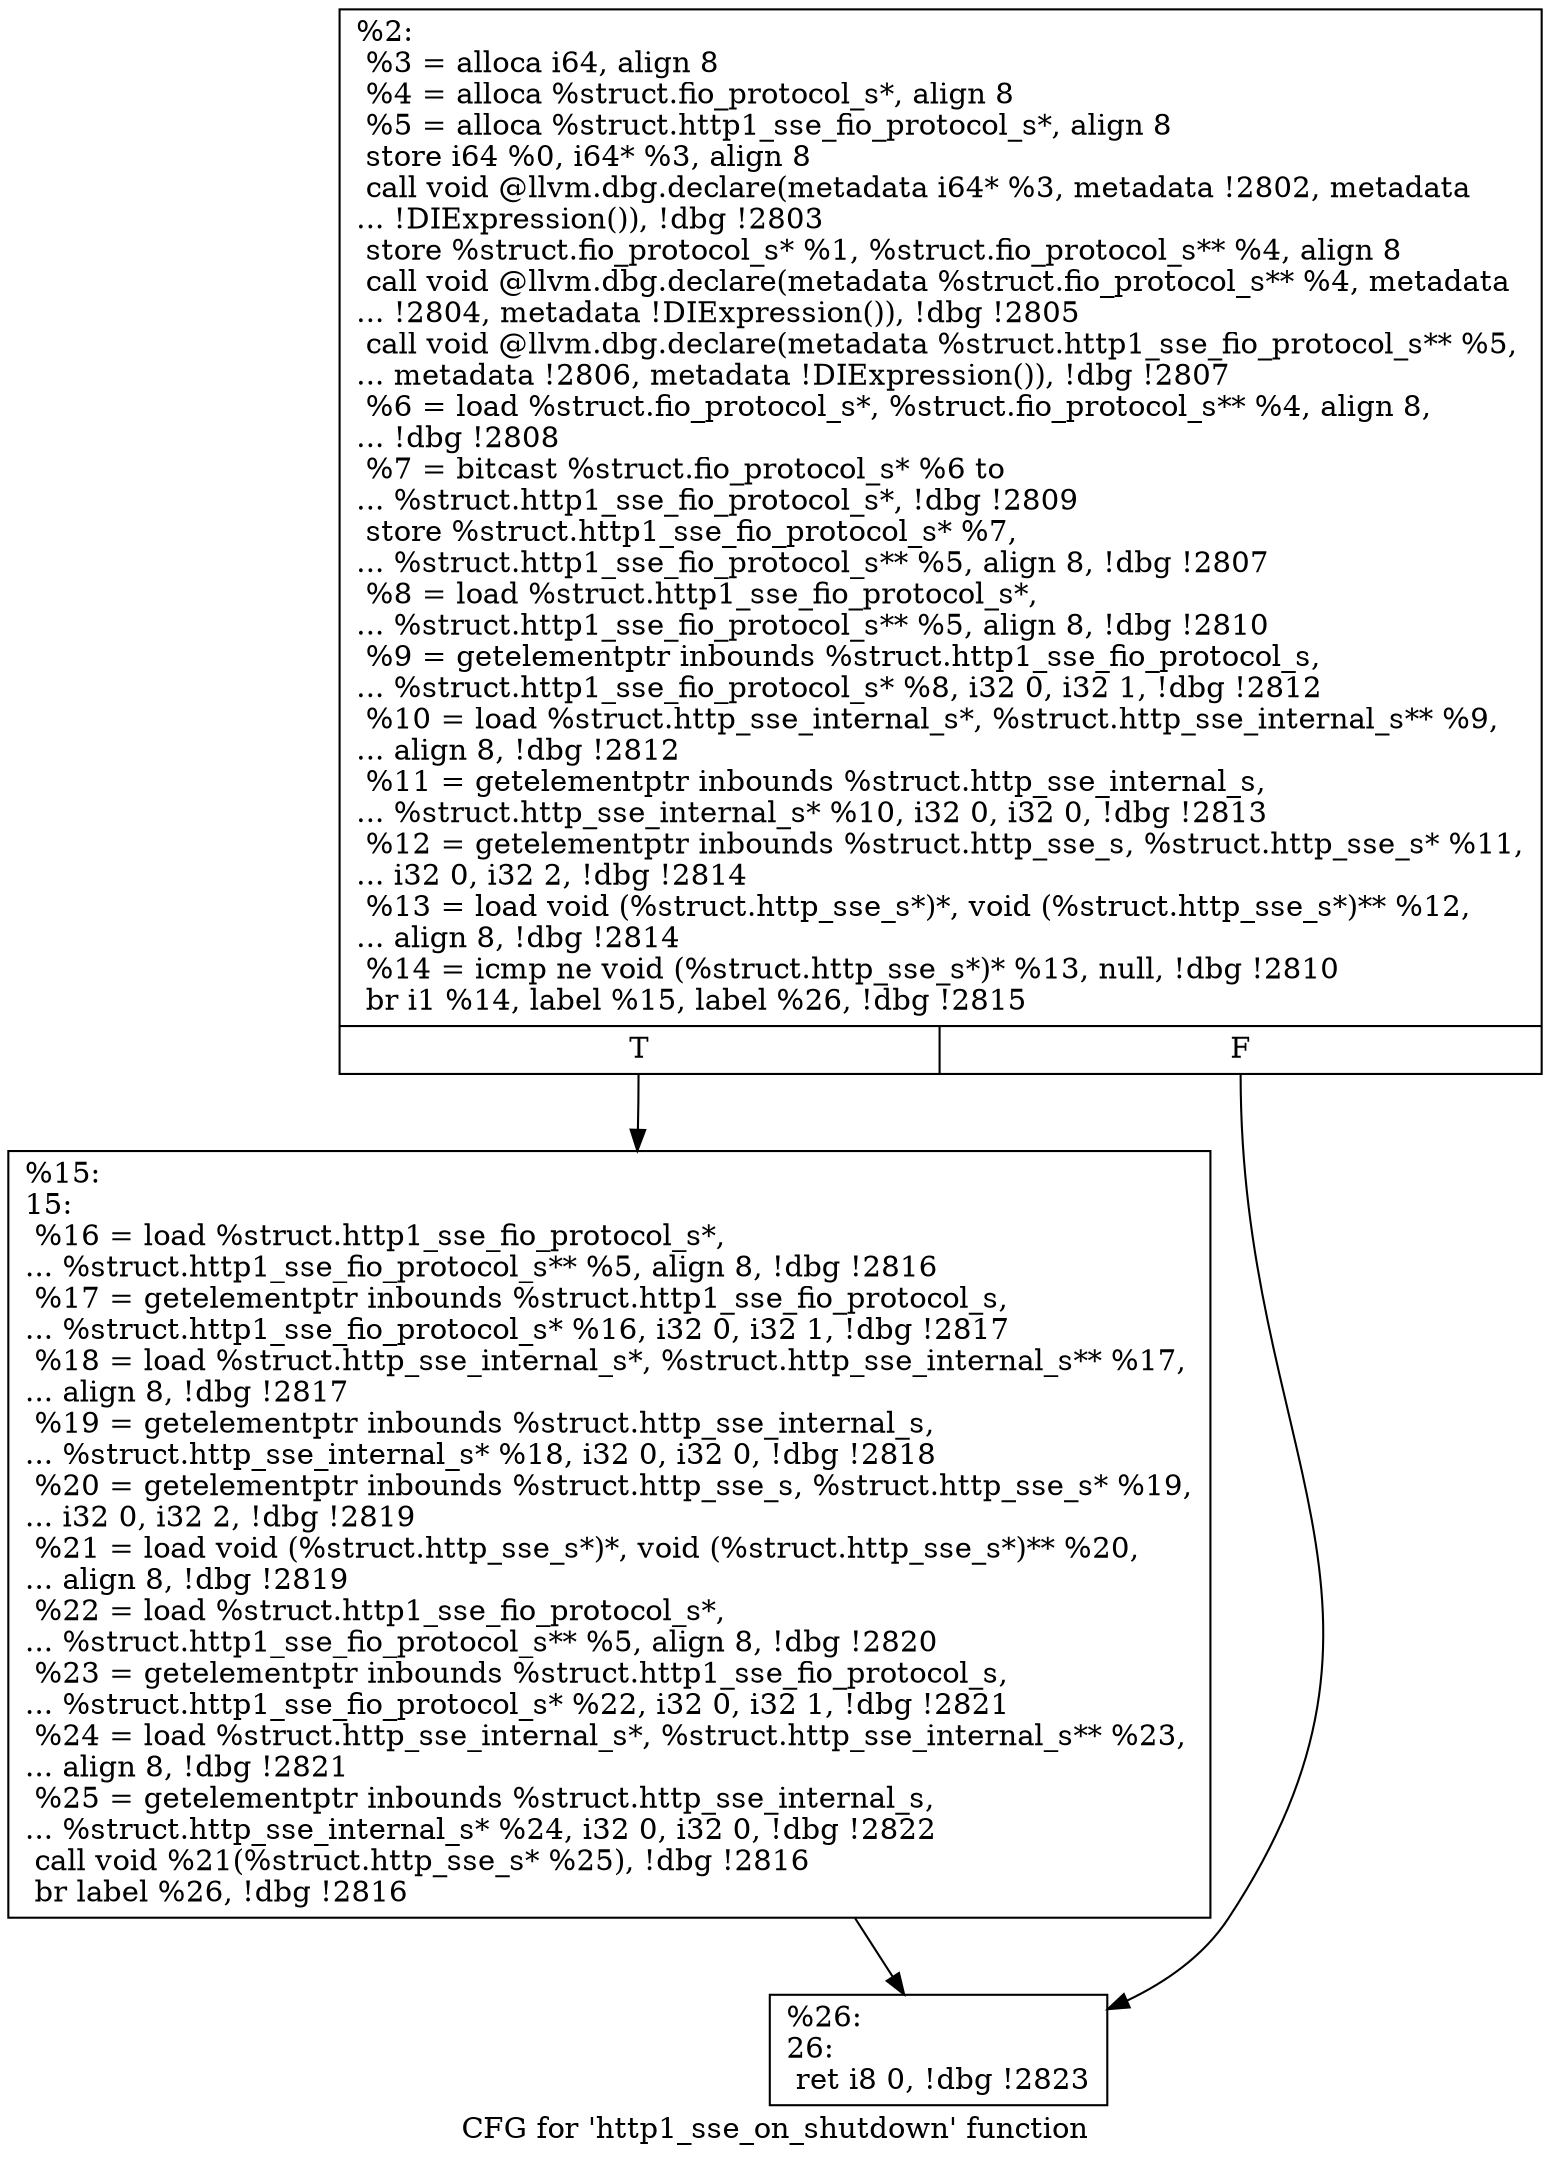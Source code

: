 digraph "CFG for 'http1_sse_on_shutdown' function" {
	label="CFG for 'http1_sse_on_shutdown' function";

	Node0x55685219c920 [shape=record,label="{%2:\l  %3 = alloca i64, align 8\l  %4 = alloca %struct.fio_protocol_s*, align 8\l  %5 = alloca %struct.http1_sse_fio_protocol_s*, align 8\l  store i64 %0, i64* %3, align 8\l  call void @llvm.dbg.declare(metadata i64* %3, metadata !2802, metadata\l... !DIExpression()), !dbg !2803\l  store %struct.fio_protocol_s* %1, %struct.fio_protocol_s** %4, align 8\l  call void @llvm.dbg.declare(metadata %struct.fio_protocol_s** %4, metadata\l... !2804, metadata !DIExpression()), !dbg !2805\l  call void @llvm.dbg.declare(metadata %struct.http1_sse_fio_protocol_s** %5,\l... metadata !2806, metadata !DIExpression()), !dbg !2807\l  %6 = load %struct.fio_protocol_s*, %struct.fio_protocol_s** %4, align 8,\l... !dbg !2808\l  %7 = bitcast %struct.fio_protocol_s* %6 to\l... %struct.http1_sse_fio_protocol_s*, !dbg !2809\l  store %struct.http1_sse_fio_protocol_s* %7,\l... %struct.http1_sse_fio_protocol_s** %5, align 8, !dbg !2807\l  %8 = load %struct.http1_sse_fio_protocol_s*,\l... %struct.http1_sse_fio_protocol_s** %5, align 8, !dbg !2810\l  %9 = getelementptr inbounds %struct.http1_sse_fio_protocol_s,\l... %struct.http1_sse_fio_protocol_s* %8, i32 0, i32 1, !dbg !2812\l  %10 = load %struct.http_sse_internal_s*, %struct.http_sse_internal_s** %9,\l... align 8, !dbg !2812\l  %11 = getelementptr inbounds %struct.http_sse_internal_s,\l... %struct.http_sse_internal_s* %10, i32 0, i32 0, !dbg !2813\l  %12 = getelementptr inbounds %struct.http_sse_s, %struct.http_sse_s* %11,\l... i32 0, i32 2, !dbg !2814\l  %13 = load void (%struct.http_sse_s*)*, void (%struct.http_sse_s*)** %12,\l... align 8, !dbg !2814\l  %14 = icmp ne void (%struct.http_sse_s*)* %13, null, !dbg !2810\l  br i1 %14, label %15, label %26, !dbg !2815\l|{<s0>T|<s1>F}}"];
	Node0x55685219c920:s0 -> Node0x55685219e1a0;
	Node0x55685219c920:s1 -> Node0x55685219e1f0;
	Node0x55685219e1a0 [shape=record,label="{%15:\l15:                                               \l  %16 = load %struct.http1_sse_fio_protocol_s*,\l... %struct.http1_sse_fio_protocol_s** %5, align 8, !dbg !2816\l  %17 = getelementptr inbounds %struct.http1_sse_fio_protocol_s,\l... %struct.http1_sse_fio_protocol_s* %16, i32 0, i32 1, !dbg !2817\l  %18 = load %struct.http_sse_internal_s*, %struct.http_sse_internal_s** %17,\l... align 8, !dbg !2817\l  %19 = getelementptr inbounds %struct.http_sse_internal_s,\l... %struct.http_sse_internal_s* %18, i32 0, i32 0, !dbg !2818\l  %20 = getelementptr inbounds %struct.http_sse_s, %struct.http_sse_s* %19,\l... i32 0, i32 2, !dbg !2819\l  %21 = load void (%struct.http_sse_s*)*, void (%struct.http_sse_s*)** %20,\l... align 8, !dbg !2819\l  %22 = load %struct.http1_sse_fio_protocol_s*,\l... %struct.http1_sse_fio_protocol_s** %5, align 8, !dbg !2820\l  %23 = getelementptr inbounds %struct.http1_sse_fio_protocol_s,\l... %struct.http1_sse_fio_protocol_s* %22, i32 0, i32 1, !dbg !2821\l  %24 = load %struct.http_sse_internal_s*, %struct.http_sse_internal_s** %23,\l... align 8, !dbg !2821\l  %25 = getelementptr inbounds %struct.http_sse_internal_s,\l... %struct.http_sse_internal_s* %24, i32 0, i32 0, !dbg !2822\l  call void %21(%struct.http_sse_s* %25), !dbg !2816\l  br label %26, !dbg !2816\l}"];
	Node0x55685219e1a0 -> Node0x55685219e1f0;
	Node0x55685219e1f0 [shape=record,label="{%26:\l26:                                               \l  ret i8 0, !dbg !2823\l}"];
}
